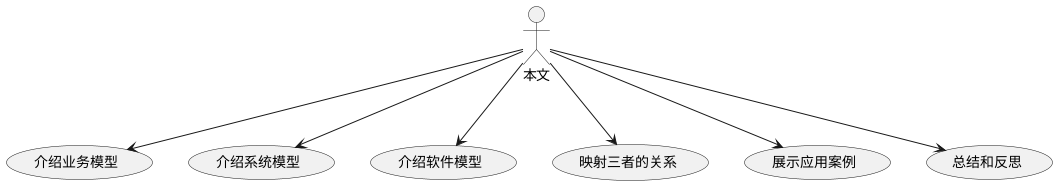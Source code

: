 @startuml
actor "本文" as Author

Author --> (介绍业务模型)
Author --> (介绍系统模型)
Author --> (介绍软件模型)
Author --> (映射三者的关系)
Author --> (展示应用案例)
Author --> (总结和反思)

@enduml
@startuml
class 业务模型 {
  +目的
  +组成部分
  +应用范围
}

class 系统模型 {
  +目的
  +组成部分
  +应用范围
}

class 软件模型 {
  +目的
  +组成部分
  +应用范围
}

业务模型 -- 系统模型 : 映射
系统模型 -- 软件模型 : 映射

@enduml
